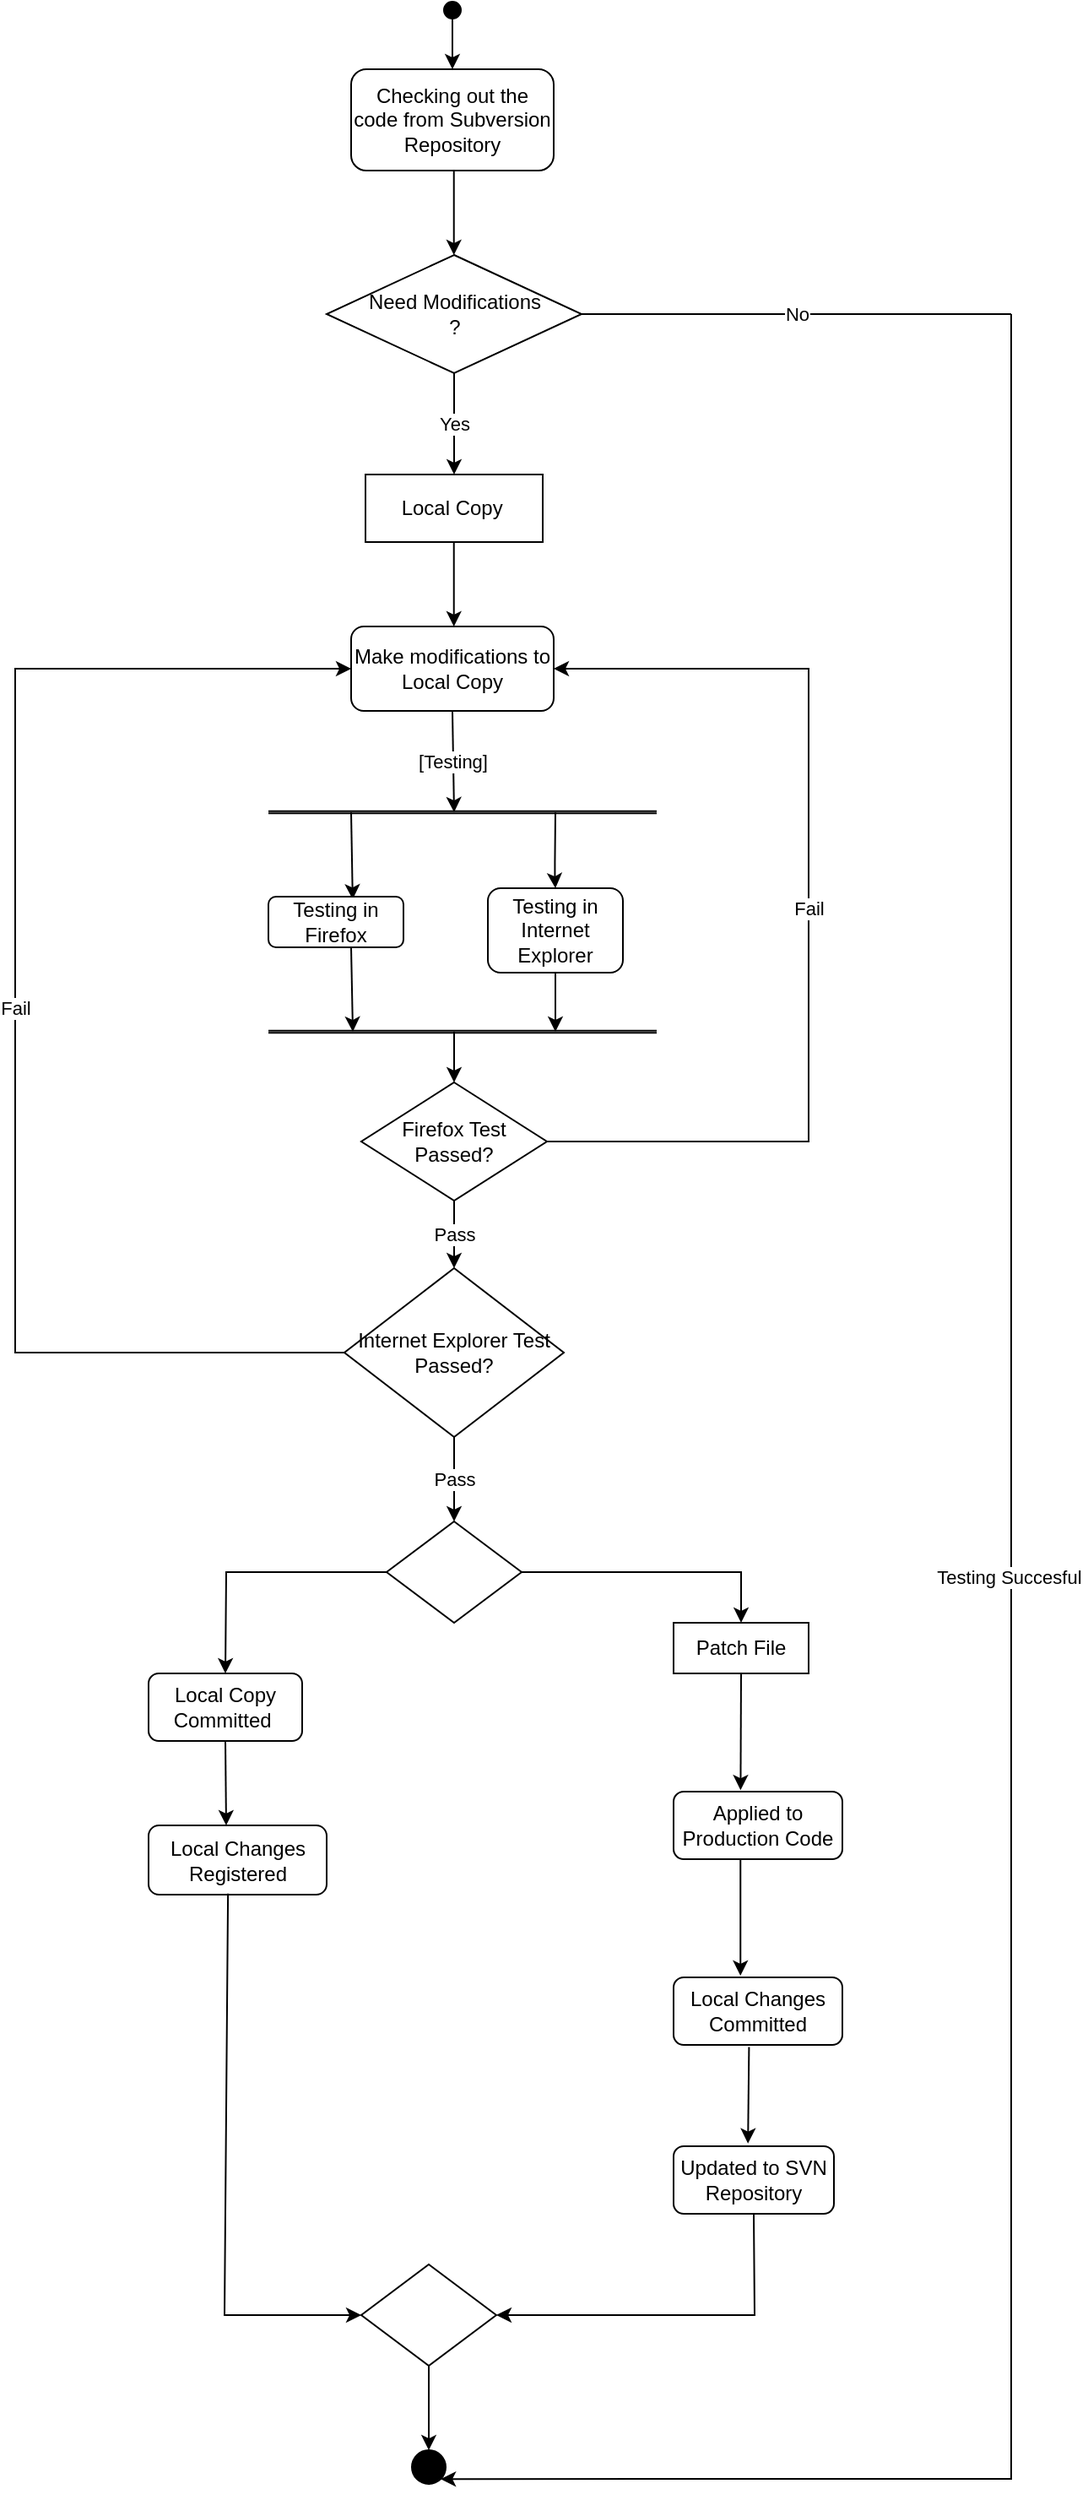 <mxfile version="21.6.9" type="device">
  <diagram name="Page-1" id="yTDCoies-UCROyo4oupm">
    <mxGraphModel dx="2356" dy="1624" grid="1" gridSize="10" guides="1" tooltips="1" connect="1" arrows="1" fold="1" page="1" pageScale="1" pageWidth="827" pageHeight="1169" math="0" shadow="0">
      <root>
        <mxCell id="0" />
        <mxCell id="1" parent="0" />
        <mxCell id="aV1qoiDysXKP7-a_qVDX-3" value="" style="endArrow=classic;html=1;rounded=0;" edge="1" parent="1" source="aV1qoiDysXKP7-a_qVDX-1">
          <mxGeometry width="50" height="50" relative="1" as="geometry">
            <mxPoint x="418" y="30" as="sourcePoint" />
            <mxPoint x="419" y="100" as="targetPoint" />
          </mxGeometry>
        </mxCell>
        <mxCell id="aV1qoiDysXKP7-a_qVDX-5" value="" style="ellipse;whiteSpace=wrap;html=1;aspect=fixed;fillColor=#000000;" vertex="1" parent="1">
          <mxGeometry x="414" y="10" width="10" height="10" as="geometry" />
        </mxCell>
        <mxCell id="aV1qoiDysXKP7-a_qVDX-9" value="" style="endArrow=classic;html=1;rounded=0;" edge="1" parent="1">
          <mxGeometry width="50" height="50" relative="1" as="geometry">
            <mxPoint x="419.87" y="110" as="sourcePoint" />
            <mxPoint x="419.87" y="160" as="targetPoint" />
          </mxGeometry>
        </mxCell>
        <mxCell id="aV1qoiDysXKP7-a_qVDX-34" style="edgeStyle=orthogonalEdgeStyle;rounded=0;orthogonalLoop=1;jettySize=auto;html=1;" edge="1" parent="1">
          <mxGeometry relative="1" as="geometry">
            <mxPoint x="420.073" y="200" as="targetPoint" />
            <mxPoint x="420" y="200" as="sourcePoint" />
          </mxGeometry>
        </mxCell>
        <mxCell id="aV1qoiDysXKP7-a_qVDX-10" value="Need Modifications&lt;br&gt;?" style="rhombus;whiteSpace=wrap;html=1;align=center;" vertex="1" parent="1">
          <mxGeometry x="344.5" y="160" width="151" height="70" as="geometry" />
        </mxCell>
        <mxCell id="aV1qoiDysXKP7-a_qVDX-13" value="" style="endArrow=classic;html=1;rounded=0;" edge="1" parent="1">
          <mxGeometry width="50" height="50" relative="1" as="geometry">
            <mxPoint x="419.87" y="330" as="sourcePoint" />
            <mxPoint x="419.87" y="380" as="targetPoint" />
          </mxGeometry>
        </mxCell>
        <mxCell id="aV1qoiDysXKP7-a_qVDX-14" value="Make modifications to Local Copy" style="rounded=1;whiteSpace=wrap;html=1;" vertex="1" parent="1">
          <mxGeometry x="359" y="380" width="120" height="50" as="geometry" />
        </mxCell>
        <mxCell id="aV1qoiDysXKP7-a_qVDX-15" value="[Testing]" style="endArrow=classic;html=1;rounded=0;exitX=0.5;exitY=1;exitDx=0;exitDy=0;" edge="1" parent="1" source="aV1qoiDysXKP7-a_qVDX-14">
          <mxGeometry width="50" height="50" relative="1" as="geometry">
            <mxPoint x="412.32" y="470" as="sourcePoint" />
            <mxPoint x="420" y="490" as="targetPoint" />
          </mxGeometry>
        </mxCell>
        <mxCell id="aV1qoiDysXKP7-a_qVDX-16" value="" style="shape=link;html=1;rounded=0;width=1.373;" edge="1" parent="1">
          <mxGeometry width="100" relative="1" as="geometry">
            <mxPoint x="310" y="490" as="sourcePoint" />
            <mxPoint x="540" y="490" as="targetPoint" />
            <Array as="points">
              <mxPoint x="420" y="490" />
            </Array>
          </mxGeometry>
        </mxCell>
        <mxCell id="aV1qoiDysXKP7-a_qVDX-18" value="Testing in Internet Explorer" style="rounded=1;whiteSpace=wrap;html=1;" vertex="1" parent="1">
          <mxGeometry x="440" y="535" width="80" height="50" as="geometry" />
        </mxCell>
        <mxCell id="aV1qoiDysXKP7-a_qVDX-19" value="" style="endArrow=classic;html=1;rounded=0;entryX=0.879;entryY=0.008;entryDx=0;entryDy=0;entryPerimeter=0;" edge="1" parent="1" source="aV1qoiDysXKP7-a_qVDX-17">
          <mxGeometry width="50" height="50" relative="1" as="geometry">
            <mxPoint x="359" y="490" as="sourcePoint" />
            <mxPoint x="359.32" y="555.0" as="targetPoint" />
            <Array as="points">
              <mxPoint x="359" y="539.76" />
              <mxPoint x="359" y="549.76" />
            </Array>
          </mxGeometry>
        </mxCell>
        <mxCell id="aV1qoiDysXKP7-a_qVDX-20" value="" style="endArrow=classic;html=1;rounded=0;entryX=0.879;entryY=0.008;entryDx=0;entryDy=0;entryPerimeter=0;" edge="1" parent="1">
          <mxGeometry width="50" height="50" relative="1" as="geometry">
            <mxPoint x="480" y="490" as="sourcePoint" />
            <mxPoint x="480.03" y="535.0" as="targetPoint" />
            <Array as="points">
              <mxPoint x="479.71" y="519.76" />
              <mxPoint x="479.71" y="529.76" />
            </Array>
          </mxGeometry>
        </mxCell>
        <mxCell id="aV1qoiDysXKP7-a_qVDX-21" value="" style="endArrow=classic;html=1;rounded=0;exitX=0.437;exitY=1.114;exitDx=0;exitDy=0;exitPerimeter=0;" edge="1" parent="1">
          <mxGeometry width="50" height="50" relative="1" as="geometry">
            <mxPoint x="359.0" y="570" as="sourcePoint" />
            <mxPoint x="360" y="620" as="targetPoint" />
          </mxGeometry>
        </mxCell>
        <mxCell id="aV1qoiDysXKP7-a_qVDX-22" value="" style="endArrow=classic;html=1;rounded=0;exitX=0.5;exitY=1;exitDx=0;exitDy=0;" edge="1" parent="1" source="aV1qoiDysXKP7-a_qVDX-18">
          <mxGeometry width="50" height="50" relative="1" as="geometry">
            <mxPoint x="475.75" y="605" as="sourcePoint" />
            <mxPoint x="480" y="620" as="targetPoint" />
          </mxGeometry>
        </mxCell>
        <mxCell id="aV1qoiDysXKP7-a_qVDX-33" value="" style="shape=link;html=1;rounded=0;width=1.373;" edge="1" parent="1">
          <mxGeometry width="100" relative="1" as="geometry">
            <mxPoint x="310" y="620" as="sourcePoint" />
            <mxPoint x="540" y="620" as="targetPoint" />
            <Array as="points" />
          </mxGeometry>
        </mxCell>
        <mxCell id="aV1qoiDysXKP7-a_qVDX-35" value="" style="endArrow=classic;html=1;rounded=0;" edge="1" parent="1" source="aV1qoiDysXKP7-a_qVDX-43">
          <mxGeometry width="50" height="50" relative="1" as="geometry">
            <mxPoint x="420" y="620" as="sourcePoint" />
            <mxPoint x="419.71" y="720" as="targetPoint" />
          </mxGeometry>
        </mxCell>
        <mxCell id="aV1qoiDysXKP7-a_qVDX-36" value="Internet Explorer Test Passed?" style="rhombus;whiteSpace=wrap;html=1;" vertex="1" parent="1">
          <mxGeometry x="355" y="760" width="130" height="100" as="geometry" />
        </mxCell>
        <mxCell id="aV1qoiDysXKP7-a_qVDX-41" value="" style="endArrow=classic;html=1;rounded=0;exitX=0.5;exitY=1;exitDx=0;exitDy=0;" edge="1" parent="1">
          <mxGeometry width="50" height="50" relative="1" as="geometry">
            <mxPoint x="474.83" y="670" as="sourcePoint" />
            <mxPoint x="474.832" y="669.888" as="targetPoint" />
            <Array as="points" />
          </mxGeometry>
        </mxCell>
        <mxCell id="aV1qoiDysXKP7-a_qVDX-44" value="Fail" style="endArrow=classic;html=1;rounded=0;exitX=1;exitY=0.5;exitDx=0;exitDy=0;entryX=1;entryY=0.5;entryDx=0;entryDy=0;" edge="1" parent="1" source="aV1qoiDysXKP7-a_qVDX-43" target="aV1qoiDysXKP7-a_qVDX-14">
          <mxGeometry width="50" height="50" relative="1" as="geometry">
            <mxPoint x="340" y="670" as="sourcePoint" />
            <mxPoint x="460" y="550" as="targetPoint" />
            <Array as="points">
              <mxPoint x="630" y="685" />
              <mxPoint x="630" y="405" />
            </Array>
          </mxGeometry>
        </mxCell>
        <mxCell id="aV1qoiDysXKP7-a_qVDX-45" value="Pass" style="endArrow=classic;html=1;rounded=0;exitX=0.5;exitY=1;exitDx=0;exitDy=0;entryX=0.5;entryY=0;entryDx=0;entryDy=0;" edge="1" parent="1" source="aV1qoiDysXKP7-a_qVDX-43" target="aV1qoiDysXKP7-a_qVDX-36">
          <mxGeometry width="50" height="50" relative="1" as="geometry">
            <mxPoint x="340" y="740" as="sourcePoint" />
            <mxPoint x="390" y="690" as="targetPoint" />
          </mxGeometry>
        </mxCell>
        <mxCell id="aV1qoiDysXKP7-a_qVDX-46" value="Fail" style="endArrow=classic;html=1;rounded=0;exitX=0;exitY=0.5;exitDx=0;exitDy=0;entryX=0;entryY=0.5;entryDx=0;entryDy=0;" edge="1" parent="1" source="aV1qoiDysXKP7-a_qVDX-36" target="aV1qoiDysXKP7-a_qVDX-14">
          <mxGeometry width="50" height="50" relative="1" as="geometry">
            <mxPoint x="210" y="570" as="sourcePoint" />
            <mxPoint x="260" y="520" as="targetPoint" />
            <Array as="points">
              <mxPoint x="160" y="810" />
              <mxPoint x="160" y="405" />
            </Array>
          </mxGeometry>
        </mxCell>
        <mxCell id="aV1qoiDysXKP7-a_qVDX-51" value="" style="endArrow=classic;html=1;rounded=0;" edge="1" parent="1" source="aV1qoiDysXKP7-a_qVDX-5" target="aV1qoiDysXKP7-a_qVDX-1">
          <mxGeometry width="50" height="50" relative="1" as="geometry">
            <mxPoint x="419" y="20" as="sourcePoint" />
            <mxPoint x="419" y="100" as="targetPoint" />
          </mxGeometry>
        </mxCell>
        <mxCell id="aV1qoiDysXKP7-a_qVDX-1" value="Checking out the code from Subversion Repository" style="rounded=1;whiteSpace=wrap;html=1;" vertex="1" parent="1">
          <mxGeometry x="359" y="50" width="120" height="60" as="geometry" />
        </mxCell>
        <mxCell id="aV1qoiDysXKP7-a_qVDX-53" value="" style="endArrow=classic;html=1;rounded=0;entryX=0.624;entryY=0.054;entryDx=0;entryDy=0;entryPerimeter=0;" edge="1" parent="1" target="aV1qoiDysXKP7-a_qVDX-17">
          <mxGeometry width="50" height="50" relative="1" as="geometry">
            <mxPoint x="359" y="490" as="sourcePoint" />
            <mxPoint x="359.32" y="555.0" as="targetPoint" />
            <Array as="points" />
          </mxGeometry>
        </mxCell>
        <mxCell id="aV1qoiDysXKP7-a_qVDX-17" value="Testing in Firefox" style="rounded=1;whiteSpace=wrap;html=1;" vertex="1" parent="1">
          <mxGeometry x="310" y="540" width="80" height="30" as="geometry" />
        </mxCell>
        <mxCell id="aV1qoiDysXKP7-a_qVDX-54" value="" style="endArrow=classic;html=1;rounded=0;" edge="1" parent="1" target="aV1qoiDysXKP7-a_qVDX-43">
          <mxGeometry width="50" height="50" relative="1" as="geometry">
            <mxPoint x="420" y="620" as="sourcePoint" />
            <mxPoint x="419.71" y="720" as="targetPoint" />
          </mxGeometry>
        </mxCell>
        <mxCell id="aV1qoiDysXKP7-a_qVDX-43" value="Firefox Test Passed?" style="rhombus;whiteSpace=wrap;html=1;" vertex="1" parent="1">
          <mxGeometry x="365" y="650" width="110" height="70" as="geometry" />
        </mxCell>
        <mxCell id="aV1qoiDysXKP7-a_qVDX-55" value="Pass" style="endArrow=classic;html=1;rounded=0;exitX=0.5;exitY=1;exitDx=0;exitDy=0;" edge="1" parent="1" source="aV1qoiDysXKP7-a_qVDX-36" target="aV1qoiDysXKP7-a_qVDX-48">
          <mxGeometry width="50" height="50" relative="1" as="geometry">
            <mxPoint x="420" y="890" as="sourcePoint" />
            <mxPoint x="420" y="1020" as="targetPoint" />
          </mxGeometry>
        </mxCell>
        <mxCell id="aV1qoiDysXKP7-a_qVDX-48" value="" style="rhombus;whiteSpace=wrap;html=1;" vertex="1" parent="1">
          <mxGeometry x="380" y="910" width="80" height="60" as="geometry" />
        </mxCell>
        <mxCell id="aV1qoiDysXKP7-a_qVDX-58" value="Patch File" style="rounded=0;whiteSpace=wrap;html=1;" vertex="1" parent="1">
          <mxGeometry x="550" y="970" width="80" height="30" as="geometry" />
        </mxCell>
        <mxCell id="aV1qoiDysXKP7-a_qVDX-59" value="Applied to Production Code" style="rounded=1;whiteSpace=wrap;html=1;" vertex="1" parent="1">
          <mxGeometry x="550" y="1070" width="100" height="40" as="geometry" />
        </mxCell>
        <mxCell id="aV1qoiDysXKP7-a_qVDX-60" value="Local Changes Committed" style="rounded=1;whiteSpace=wrap;html=1;" vertex="1" parent="1">
          <mxGeometry x="550" y="1180" width="100" height="40" as="geometry" />
        </mxCell>
        <mxCell id="aV1qoiDysXKP7-a_qVDX-61" value="Updated to SVN Repository" style="rounded=1;whiteSpace=wrap;html=1;" vertex="1" parent="1">
          <mxGeometry x="550" y="1280" width="95" height="40" as="geometry" />
        </mxCell>
        <mxCell id="aV1qoiDysXKP7-a_qVDX-62" value="" style="endArrow=classic;html=1;rounded=0;exitX=1;exitY=0.5;exitDx=0;exitDy=0;entryX=0.5;entryY=0;entryDx=0;entryDy=0;" edge="1" parent="1" source="aV1qoiDysXKP7-a_qVDX-48" target="aV1qoiDysXKP7-a_qVDX-58">
          <mxGeometry width="50" height="50" relative="1" as="geometry">
            <mxPoint x="240" y="1120" as="sourcePoint" />
            <mxPoint x="590" y="960" as="targetPoint" />
            <Array as="points">
              <mxPoint x="590" y="940" />
            </Array>
          </mxGeometry>
        </mxCell>
        <mxCell id="aV1qoiDysXKP7-a_qVDX-63" value="" style="endArrow=classic;html=1;rounded=0;exitX=0.5;exitY=1;exitDx=0;exitDy=0;entryX=0.397;entryY=-0.022;entryDx=0;entryDy=0;entryPerimeter=0;" edge="1" parent="1" source="aV1qoiDysXKP7-a_qVDX-58" target="aV1qoiDysXKP7-a_qVDX-59">
          <mxGeometry width="50" height="50" relative="1" as="geometry">
            <mxPoint x="240" y="1120" as="sourcePoint" />
            <mxPoint x="290" y="1070" as="targetPoint" />
          </mxGeometry>
        </mxCell>
        <mxCell id="aV1qoiDysXKP7-a_qVDX-64" value="" style="endArrow=classic;html=1;rounded=0;exitX=0.5;exitY=1;exitDx=0;exitDy=0;entryX=0.397;entryY=-0.022;entryDx=0;entryDy=0;entryPerimeter=0;" edge="1" parent="1">
          <mxGeometry width="50" height="50" relative="1" as="geometry">
            <mxPoint x="589.63" y="1110" as="sourcePoint" />
            <mxPoint x="589.63" y="1179" as="targetPoint" />
          </mxGeometry>
        </mxCell>
        <mxCell id="aV1qoiDysXKP7-a_qVDX-65" value="" style="endArrow=classic;html=1;rounded=0;entryX=0.464;entryY=-0.041;entryDx=0;entryDy=0;entryPerimeter=0;exitX=0.447;exitY=1.031;exitDx=0;exitDy=0;exitPerimeter=0;" edge="1" parent="1" source="aV1qoiDysXKP7-a_qVDX-60" target="aV1qoiDysXKP7-a_qVDX-61">
          <mxGeometry width="50" height="50" relative="1" as="geometry">
            <mxPoint x="240" y="1280" as="sourcePoint" />
            <mxPoint x="290" y="1230" as="targetPoint" />
          </mxGeometry>
        </mxCell>
        <mxCell id="aV1qoiDysXKP7-a_qVDX-66" value="Local Copy Committed&amp;nbsp;" style="rounded=1;whiteSpace=wrap;html=1;" vertex="1" parent="1">
          <mxGeometry x="239" y="1000" width="91" height="40" as="geometry" />
        </mxCell>
        <mxCell id="aV1qoiDysXKP7-a_qVDX-67" value="Local Changes Registered" style="rounded=1;whiteSpace=wrap;html=1;" vertex="1" parent="1">
          <mxGeometry x="239" y="1090" width="105.5" height="41" as="geometry" />
        </mxCell>
        <mxCell id="aV1qoiDysXKP7-a_qVDX-68" value="" style="endArrow=classic;html=1;rounded=0;exitX=0;exitY=0.5;exitDx=0;exitDy=0;entryX=0.5;entryY=0;entryDx=0;entryDy=0;" edge="1" parent="1" source="aV1qoiDysXKP7-a_qVDX-48" target="aV1qoiDysXKP7-a_qVDX-66">
          <mxGeometry width="50" height="50" relative="1" as="geometry">
            <mxPoint x="360" y="950" as="sourcePoint" />
            <mxPoint x="290" y="1180" as="targetPoint" />
            <Array as="points">
              <mxPoint x="285" y="940" />
            </Array>
          </mxGeometry>
        </mxCell>
        <mxCell id="aV1qoiDysXKP7-a_qVDX-69" value="" style="endArrow=classic;html=1;rounded=0;exitX=0.5;exitY=1;exitDx=0;exitDy=0;" edge="1" parent="1" source="aV1qoiDysXKP7-a_qVDX-66">
          <mxGeometry width="50" height="50" relative="1" as="geometry">
            <mxPoint x="280" y="1060" as="sourcePoint" />
            <mxPoint x="285" y="1090" as="targetPoint" />
          </mxGeometry>
        </mxCell>
        <mxCell id="aV1qoiDysXKP7-a_qVDX-70" value="" style="rhombus;whiteSpace=wrap;html=1;" vertex="1" parent="1">
          <mxGeometry x="365" y="1350" width="80" height="60" as="geometry" />
        </mxCell>
        <mxCell id="aV1qoiDysXKP7-a_qVDX-71" value="" style="endArrow=classic;html=1;rounded=0;exitX=0.446;exitY=0.984;exitDx=0;exitDy=0;exitPerimeter=0;entryX=0;entryY=0.5;entryDx=0;entryDy=0;" edge="1" parent="1" source="aV1qoiDysXKP7-a_qVDX-67" target="aV1qoiDysXKP7-a_qVDX-70">
          <mxGeometry width="50" height="50" relative="1" as="geometry">
            <mxPoint x="240" y="1230" as="sourcePoint" />
            <mxPoint x="280" y="1300" as="targetPoint" />
            <Array as="points">
              <mxPoint x="284" y="1380" />
            </Array>
          </mxGeometry>
        </mxCell>
        <mxCell id="aV1qoiDysXKP7-a_qVDX-72" value="" style="endArrow=classic;html=1;rounded=0;exitX=0.5;exitY=1;exitDx=0;exitDy=0;entryX=1;entryY=0.5;entryDx=0;entryDy=0;" edge="1" parent="1" source="aV1qoiDysXKP7-a_qVDX-61" target="aV1qoiDysXKP7-a_qVDX-70">
          <mxGeometry width="50" height="50" relative="1" as="geometry">
            <mxPoint x="240" y="1230" as="sourcePoint" />
            <mxPoint x="600" y="1390" as="targetPoint" />
            <Array as="points">
              <mxPoint x="598" y="1380" />
            </Array>
          </mxGeometry>
        </mxCell>
        <mxCell id="aV1qoiDysXKP7-a_qVDX-73" value="" style="endArrow=classic;html=1;rounded=0;exitX=0.5;exitY=1;exitDx=0;exitDy=0;" edge="1" parent="1" source="aV1qoiDysXKP7-a_qVDX-74">
          <mxGeometry width="50" height="50" relative="1" as="geometry">
            <mxPoint x="240" y="1230" as="sourcePoint" />
            <mxPoint x="405" y="1460" as="targetPoint" />
          </mxGeometry>
        </mxCell>
        <mxCell id="aV1qoiDysXKP7-a_qVDX-77" value="" style="endArrow=classic;html=1;rounded=0;exitX=0.5;exitY=1;exitDx=0;exitDy=0;" edge="1" parent="1" source="aV1qoiDysXKP7-a_qVDX-70" target="aV1qoiDysXKP7-a_qVDX-74">
          <mxGeometry width="50" height="50" relative="1" as="geometry">
            <mxPoint x="405" y="1410" as="sourcePoint" />
            <mxPoint x="405" y="1460" as="targetPoint" />
          </mxGeometry>
        </mxCell>
        <mxCell id="aV1qoiDysXKP7-a_qVDX-74" value="" style="ellipse;whiteSpace=wrap;html=1;aspect=fixed;fillColor=#000000;" vertex="1" parent="1">
          <mxGeometry x="395" y="1460" width="20" height="20" as="geometry" />
        </mxCell>
        <mxCell id="aV1qoiDysXKP7-a_qVDX-79" value="Yes" style="endArrow=classic;html=1;rounded=0;exitX=0.5;exitY=1;exitDx=0;exitDy=0;" edge="1" parent="1" source="aV1qoiDysXKP7-a_qVDX-10" target="aV1qoiDysXKP7-a_qVDX-78">
          <mxGeometry width="50" height="50" relative="1" as="geometry">
            <mxPoint x="420" y="230" as="sourcePoint" />
            <mxPoint x="419.429" y="270" as="targetPoint" />
          </mxGeometry>
        </mxCell>
        <mxCell id="aV1qoiDysXKP7-a_qVDX-78" value="Local Copy&amp;nbsp;" style="rounded=0;whiteSpace=wrap;html=1;" vertex="1" parent="1">
          <mxGeometry x="367.5" y="290" width="105" height="40" as="geometry" />
        </mxCell>
        <mxCell id="aV1qoiDysXKP7-a_qVDX-80" value="Testing Succesful&amp;nbsp;" style="endArrow=classic;html=1;rounded=0;entryX=1;entryY=1;entryDx=0;entryDy=0;" edge="1" parent="1" target="aV1qoiDysXKP7-a_qVDX-74">
          <mxGeometry width="50" height="50" relative="1" as="geometry">
            <mxPoint x="750" y="320" as="sourcePoint" />
            <mxPoint x="710" y="180" as="targetPoint" />
            <Array as="points">
              <mxPoint x="750" y="195" />
              <mxPoint x="750" y="1477" />
            </Array>
          </mxGeometry>
        </mxCell>
        <mxCell id="aV1qoiDysXKP7-a_qVDX-81" value="No" style="endArrow=none;html=1;rounded=0;exitX=1;exitY=0.5;exitDx=0;exitDy=0;" edge="1" parent="1" source="aV1qoiDysXKP7-a_qVDX-10">
          <mxGeometry width="50" height="50" relative="1" as="geometry">
            <mxPoint x="-170" y="770" as="sourcePoint" />
            <mxPoint x="750" y="195" as="targetPoint" />
          </mxGeometry>
        </mxCell>
      </root>
    </mxGraphModel>
  </diagram>
</mxfile>
